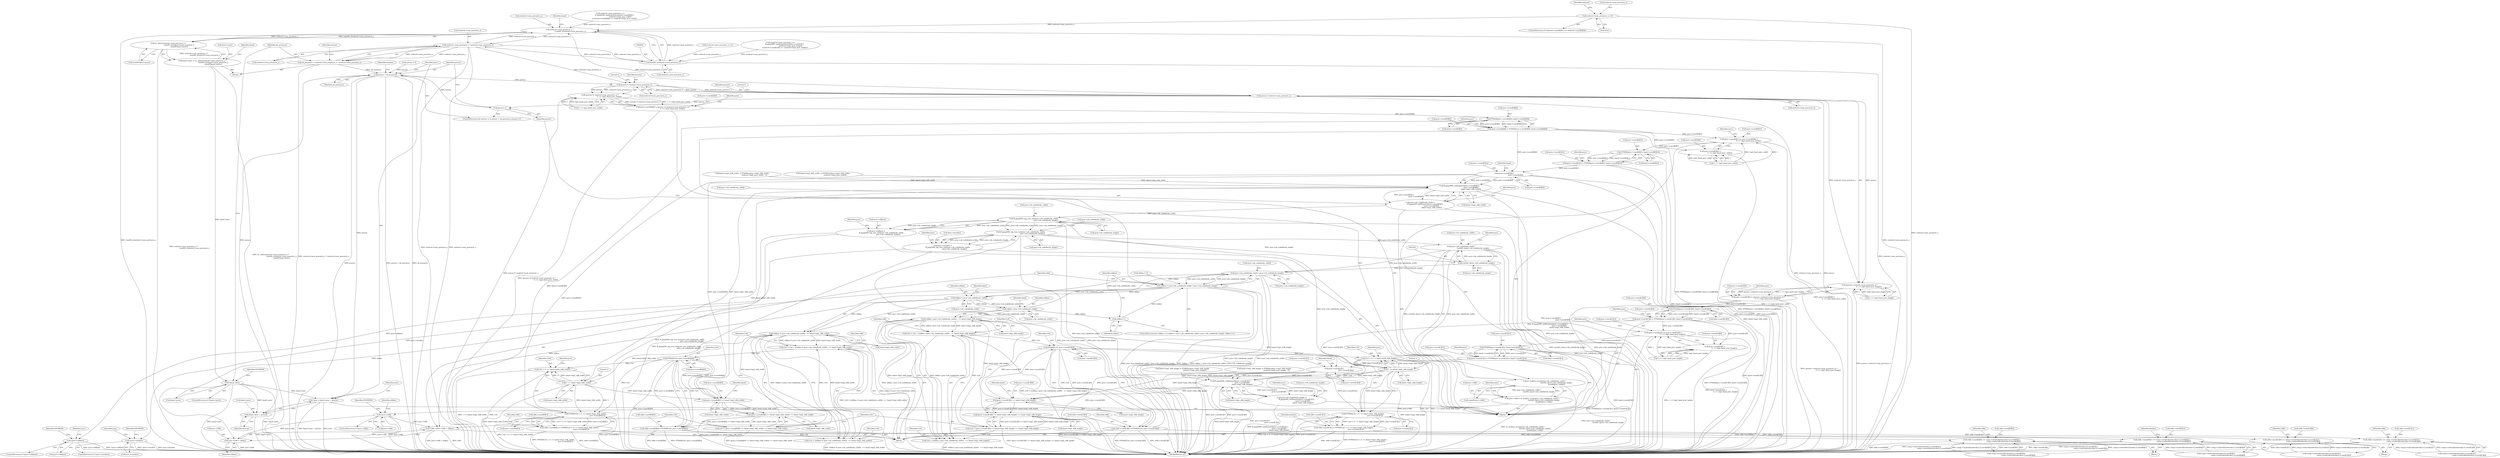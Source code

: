 digraph "0_FFmpeg_912ce9dd2080c5837285a471d750fa311e09b555_0@pointer" {
"1000415" [label="(Call,reslevel->num_precincts_x = 0)"];
"1000898" [label="(Call,reslevel->num_precincts_x *\n                                          (uint64_t)reslevel->num_precincts_y)"];
"1000897" [label="(Call,av_calloc(reslevel->num_precincts_x *\n                                          (uint64_t)reslevel->num_precincts_y,\n                                          sizeof(*band->prec)))"];
"1000893" [label="(Call,band->prec = av_calloc(reslevel->num_precincts_x *\n                                          (uint64_t)reslevel->num_precincts_y,\n                                          sizeof(*band->prec)))"];
"1000913" [label="(Call,!band->prec)"];
"1000940" [label="(Call,*prec = band->prec + precno)"];
"1000942" [label="(Call,band->prec + precno)"];
"1000922" [label="(Call,reslevel->num_precincts_x * reslevel->num_precincts_y)"];
"1000902" [label="(Call,(uint64_t)reslevel->num_precincts_y)"];
"1000920" [label="(Call,nb_precincts = reslevel->num_precincts_x * reslevel->num_precincts_y)"];
"1000933" [label="(Call,precno < nb_precincts)"];
"1000956" [label="(Call,precno % reslevel->num_precincts_x)"];
"1000955" [label="(Call,(precno % reslevel->num_precincts_x) *\n                                    (1 << log2_band_prec_width))"];
"1000947" [label="(Call,prec->coord[0][0] = (precno % reslevel->num_precincts_x) *\n                                    (1 << log2_band_prec_width))"];
"1000972" [label="(Call,FFMAX(prec->coord[0][0], band->coord[0][0]))"];
"1000964" [label="(Call,prec->coord[0][0] = FFMAX(prec->coord[0][0], band->coord[0][0]))"];
"1001027" [label="(Call,prec->coord[0][1] = prec->coord[0][0] +\n                                    (1 << log2_band_prec_width))"];
"1001054" [label="(Call,FFMIN(prec->coord[0][1], band->coord[0][1]))"];
"1001046" [label="(Call,prec->coord[0][1] = FFMIN(prec->coord[0][1], band->coord[0][1]))"];
"1001116" [label="(Call,prec->coord[0][1] -\n                                            prec->coord[0][0])"];
"1001115" [label="(Call,ff_jpeg2000_ceildivpow2(prec->coord[0][1] -\n                                            prec->coord[0][0],\n                                            band->log2_cblk_width))"];
"1001111" [label="(Call,prec->nb_codeblocks_width =\n                    ff_jpeg2000_ceildivpow2(prec->coord[0][1] -\n                                            prec->coord[0][0],\n                                            band->log2_cblk_width))"];
"1001161" [label="(Call,ff_jpeg2000_tag_tree_init(prec->nb_codeblocks_width,\n                                              prec->nb_codeblocks_height))"];
"1001157" [label="(Call,prec->cblkincl =\n                    ff_jpeg2000_tag_tree_init(prec->nb_codeblocks_width,\n                                              prec->nb_codeblocks_height))"];
"1001169" [label="(Call,!prec->cblkincl)"];
"1001180" [label="(Call,ff_jpeg2000_tag_tree_init(prec->nb_codeblocks_width,\n                                              prec->nb_codeblocks_height))"];
"1001176" [label="(Call,prec->zerobits =\n                    ff_jpeg2000_tag_tree_init(prec->nb_codeblocks_width,\n                                              prec->nb_codeblocks_height))"];
"1001188" [label="(Call,!prec->zerobits)"];
"1001200" [label="(Call,prec->nb_codeblocks_width *\n                                              (uint64_t)prec->nb_codeblocks_height)"];
"1001199" [label="(Call,av_mallocz_array(prec->nb_codeblocks_width *\n                                              (uint64_t)prec->nb_codeblocks_height,\n                                              sizeof(*prec->cblk)))"];
"1001195" [label="(Call,prec->cblk = av_mallocz_array(prec->nb_codeblocks_width *\n                                              (uint64_t)prec->nb_codeblocks_height,\n                                              sizeof(*prec->cblk)))"];
"1001215" [label="(Call,!prec->cblk)"];
"1001239" [label="(Call,*cblk = prec->cblk + cblkno)"];
"1001241" [label="(Call,prec->cblk + cblkno)"];
"1001228" [label="(Call,prec->nb_codeblocks_width * prec->nb_codeblocks_height)"];
"1001226" [label="(Call,cblkno < prec->nb_codeblocks_width * prec->nb_codeblocks_height)"];
"1001270" [label="(Call,cblkno % prec->nb_codeblocks_width)"];
"1001269" [label="(Call,(cblkno % prec->nb_codeblocks_width)  << band->log2_cblk_width)"];
"1001265" [label="(Call,Cx0 = Cx0 + ((cblkno % prec->nb_codeblocks_width)  << band->log2_cblk_width))"];
"1001286" [label="(Call,FFMAX(Cx0, prec->coord[0][0]))"];
"1001251" [label="(Call,prec->coord[0][0] >> band->log2_cblk_width)"];
"1001250" [label="(Call,(prec->coord[0][0] >> band->log2_cblk_width) << band->log2_cblk_width)"];
"1001248" [label="(Call,Cx0 = (prec->coord[0][0] >> band->log2_cblk_width) << band->log2_cblk_width)"];
"1001267" [label="(Call,Cx0 + ((cblkno % prec->nb_codeblocks_width)  << band->log2_cblk_width))"];
"1001278" [label="(Call,cblk->coord[0][0] = FFMAX(Cx0, prec->coord[0][0]))"];
"1001397" [label="(Call,cblk->coord[0][0] += comp->reslevel[reslevelno-1].coord[0][1] -\n                                             comp->reslevel[reslevelno-1].coord[0][0])"];
"1001350" [label="(Call,FFMIN(Cx0 + (1 << band->log2_cblk_width),\n                                              prec->coord[0][1]))"];
"1001342" [label="(Call,cblk->coord[0][1] = FFMIN(Cx0 + (1 << band->log2_cblk_width),\n                                              prec->coord[0][1]))"];
"1001432" [label="(Call,cblk->coord[0][1] += comp->reslevel[reslevelno-1].coord[0][1] -\n                                             comp->reslevel[reslevelno-1].coord[0][0])"];
"1001351" [label="(Call,Cx0 + (1 << band->log2_cblk_width))"];
"1001353" [label="(Call,1 << band->log2_cblk_width)"];
"1001317" [label="(Call,cblkno / prec->nb_codeblocks_width)"];
"1001235" [label="(Call,cblkno++)"];
"1001316" [label="(Call,(cblkno / prec->nb_codeblocks_width)   << band->log2_cblk_height)"];
"1001312" [label="(Call,Cy0 = Cy0 + ((cblkno / prec->nb_codeblocks_width)   << band->log2_cblk_height))"];
"1001333" [label="(Call,FFMAX(Cy0, prec->coord[1][0]))"];
"1001298" [label="(Call,prec->coord[1][0] >> band->log2_cblk_height)"];
"1001297" [label="(Call,(prec->coord[1][0] >> band->log2_cblk_height) << band->log2_cblk_height)"];
"1001295" [label="(Call,Cy0 = (prec->coord[1][0] >> band->log2_cblk_height) << band->log2_cblk_height)"];
"1001314" [label="(Call,Cy0 + ((cblkno / prec->nb_codeblocks_width)   << band->log2_cblk_height))"];
"1001325" [label="(Call,cblk->coord[1][0] = FFMAX(Cy0, prec->coord[1][0]))"];
"1001476" [label="(Call,cblk->coord[1][0] += comp->reslevel[reslevelno-1].coord[1][1] -\n                                             comp->reslevel[reslevelno-1].coord[1][0])"];
"1001373" [label="(Call,FFMIN(Cy0 + (1 << band->log2_cblk_height),\n                                              prec->coord[1][1]))"];
"1001365" [label="(Call,cblk->coord[1][1] = FFMIN(Cy0 + (1 << band->log2_cblk_height),\n                                              prec->coord[1][1]))"];
"1001511" [label="(Call,cblk->coord[1][1] += comp->reslevel[reslevelno-1].coord[1][1] -\n                                             comp->reslevel[reslevelno-1].coord[1][0])"];
"1001374" [label="(Call,Cy0 + (1 << band->log2_cblk_height))"];
"1001376" [label="(Call,1 << band->log2_cblk_height)"];
"1001138" [label="(Call,ff_jpeg2000_ceildivpow2(prec->coord[1][1] -\n                                            prec->coord[1][0],\n                                            band->log2_cblk_height))"];
"1001134" [label="(Call,prec->nb_codeblocks_height =\n                    ff_jpeg2000_ceildivpow2(prec->coord[1][1] -\n                                            prec->coord[1][0],\n                                            band->log2_cblk_height))"];
"1001204" [label="(Call,(uint64_t)prec->nb_codeblocks_height)"];
"1001035" [label="(Call,prec->coord[0][0] +\n                                    (1 << log2_band_prec_width))"];
"1000996" [label="(Call,precno / reslevel->num_precincts_x)"];
"1000936" [label="(Call,precno++)"];
"1000995" [label="(Call,(precno / reslevel->num_precincts_x) *\n                                    (1 << log2_band_prec_height))"];
"1000987" [label="(Call,prec->coord[1][0] = (precno / reslevel->num_precincts_x) *\n                                    (1 << log2_band_prec_height))"];
"1001012" [label="(Call,FFMAX(prec->coord[1][0], band->coord[1][0]))"];
"1001004" [label="(Call,prec->coord[1][0] = FFMAX(prec->coord[1][0], band->coord[1][0]))"];
"1001069" [label="(Call,prec->coord[1][1] = prec->coord[1][0] +\n                                    (1 << log2_band_prec_height))"];
"1001096" [label="(Call,FFMIN(prec->coord[1][1], band->coord[1][1]))"];
"1001088" [label="(Call,prec->coord[1][1] = FFMIN(prec->coord[1][1], band->coord[1][1]))"];
"1001139" [label="(Call,prec->coord[1][1] -\n                                            prec->coord[1][0])"];
"1001077" [label="(Call,prec->coord[1][0] +\n                                    (1 << log2_band_prec_height))"];
"1000923" [label="(Call,reslevel->num_precincts_x)"];
"1000904" [label="(Call,reslevel->num_precincts_y)"];
"1001259" [label="(Call,band->log2_cblk_width)"];
"1000913" [label="(Call,!band->prec)"];
"1001286" [label="(Call,FFMAX(Cx0, prec->coord[0][0]))"];
"1001272" [label="(Call,prec->nb_codeblocks_width)"];
"1001352" [label="(Identifier,Cx0)"];
"1001312" [label="(Call,Cy0 = Cy0 + ((cblkno / prec->nb_codeblocks_width)   << band->log2_cblk_height))"];
"1000941" [label="(Identifier,prec)"];
"1001212" [label="(Identifier,prec)"];
"1001378" [label="(Call,band->log2_cblk_height)"];
"1001232" [label="(Call,prec->nb_codeblocks_height)"];
"1000965" [label="(Call,prec->coord[0][0])"];
"1001197" [label="(Identifier,prec)"];
"1001201" [label="(Call,prec->nb_codeblocks_width)"];
"1000897" [label="(Call,av_calloc(reslevel->num_precincts_x *\n                                          (uint64_t)reslevel->num_precincts_y,\n                                          sizeof(*band->prec)))"];
"1001088" [label="(Call,prec->coord[1][1] = FFMIN(prec->coord[1][1], band->coord[1][1]))"];
"1001204" [label="(Call,(uint64_t)prec->nb_codeblocks_height)"];
"1001085" [label="(Call,1 << log2_band_prec_height)"];
"1001035" [label="(Call,prec->coord[0][0] +\n                                    (1 << log2_band_prec_width))"];
"1000943" [label="(Call,band->prec)"];
"1000987" [label="(Call,prec->coord[1][0] = (precno / reslevel->num_precincts_x) *\n                                    (1 << log2_band_prec_height))"];
"1000972" [label="(Call,FFMAX(prec->coord[0][0], band->coord[0][0]))"];
"1001178" [label="(Identifier,prec)"];
"1001226" [label="(Call,cblkno < prec->nb_codeblocks_width * prec->nb_codeblocks_height)"];
"1001287" [label="(Identifier,Cx0)"];
"1001335" [label="(Call,prec->coord[1][0])"];
"1001548" [label="(Identifier,cblk)"];
"1000453" [label="(Identifier,reslevel)"];
"1001241" [label="(Call,prec->cblk + cblkno)"];
"1001396" [label="(Block,)"];
"1001476" [label="(Call,cblk->coord[1][0] += comp->reslevel[reslevelno-1].coord[1][1] -\n                                             comp->reslevel[reslevelno-1].coord[1][0])"];
"1000934" [label="(Identifier,precno)"];
"1000814" [label="(Call,band->log2_cblk_height = FFMIN(codsty->log2_cblk_height,\n                                               reslevel->log2_prec_height - 1))"];
"1001248" [label="(Call,Cx0 = (prec->coord[0][0] >> band->log2_cblk_width) << band->log2_cblk_width)"];
"1001190" [label="(Identifier,prec)"];
"1001310" [label="(Identifier,band)"];
"1001271" [label="(Identifier,cblkno)"];
"1000907" [label="(Call,sizeof(*band->prec))"];
"1001223" [label="(Call,cblkno = 0)"];
"1001078" [label="(Call,prec->coord[1][0])"];
"1000898" [label="(Call,reslevel->num_precincts_x *\n                                          (uint64_t)reslevel->num_precincts_y)"];
"1001440" [label="(Call,comp->reslevel[reslevelno-1].coord[0][1] -\n                                             comp->reslevel[reslevelno-1].coord[0][0])"];
"1000931" [label="(Identifier,precno)"];
"1001484" [label="(Call,comp->reslevel[reslevelno-1].coord[1][1] -\n                                             comp->reslevel[reslevelno-1].coord[1][0])"];
"1001036" [label="(Call,prec->coord[0][0])"];
"1001187" [label="(ControlStructure,if (!prec->zerobits))"];
"1000936" [label="(Call,precno++)"];
"1000948" [label="(Call,prec->coord[0][0])"];
"1001117" [label="(Call,prec->coord[0][1])"];
"1000955" [label="(Call,(precno % reslevel->num_precincts_x) *\n                                    (1 << log2_band_prec_width))"];
"1001350" [label="(Call,FFMIN(Cx0 + (1 << band->log2_cblk_width),\n                                              prec->coord[0][1]))"];
"1001161" [label="(Call,ff_jpeg2000_tag_tree_init(prec->nb_codeblocks_width,\n                                              prec->nb_codeblocks_height))"];
"1001181" [label="(Call,prec->nb_codeblocks_width)"];
"1000893" [label="(Call,band->prec = av_calloc(reslevel->num_precincts_x *\n                                          (uint64_t)reslevel->num_precincts_y,\n                                          sizeof(*band->prec)))"];
"1001189" [label="(Call,prec->zerobits)"];
"1001433" [label="(Call,cblk->coord[0][1])"];
"1001097" [label="(Call,prec->coord[1][1])"];
"1001115" [label="(Call,ff_jpeg2000_ceildivpow2(prec->coord[0][1] -\n                                            prec->coord[0][0],\n                                            band->log2_cblk_width))"];
"1001012" [label="(Call,FFMAX(prec->coord[1][0], band->coord[1][0]))"];
"1001136" [label="(Identifier,prec)"];
"1001326" [label="(Call,cblk->coord[1][0])"];
"1000912" [label="(ControlStructure,if (!band->prec))"];
"1001376" [label="(Call,1 << band->log2_cblk_height)"];
"1001251" [label="(Call,prec->coord[0][0] >> band->log2_cblk_width)"];
"1001195" [label="(Call,prec->cblk = av_mallocz_array(prec->nb_codeblocks_width *\n                                              (uint64_t)prec->nb_codeblocks_height,\n                                              sizeof(*prec->cblk)))"];
"1000529" [label="(Identifier,bandno)"];
"1000957" [label="(Identifier,precno)"];
"1001288" [label="(Call,prec->coord[0][0])"];
"1001135" [label="(Call,prec->nb_codeblocks_height)"];
"1000902" [label="(Call,(uint64_t)reslevel->num_precincts_y)"];
"1001249" [label="(Identifier,Cx0)"];
"1001092" [label="(Identifier,prec)"];
"1000801" [label="(Call,band->log2_cblk_width  = FFMIN(codsty->log2_cblk_width,\n                                               reslevel->log2_prec_width - 1))"];
"1001299" [label="(Call,prec->coord[1][0])"];
"1001384" [label="(Identifier,prec)"];
"1001316" [label="(Call,(cblkno / prec->nb_codeblocks_width)   << band->log2_cblk_height)"];
"1001200" [label="(Call,prec->nb_codeblocks_width *\n                                              (uint64_t)prec->nb_codeblocks_height)"];
"1001369" [label="(Identifier,cblk)"];
"1001381" [label="(Call,prec->coord[1][1])"];
"1001276" [label="(Identifier,band)"];
"1001353" [label="(Call,1 << band->log2_cblk_width)"];
"1001391" [label="(Identifier,bandno)"];
"1001176" [label="(Call,prec->zerobits =\n                    ff_jpeg2000_tag_tree_init(prec->nb_codeblocks_width,\n                                              prec->nb_codeblocks_height))"];
"1001216" [label="(Call,prec->cblk)"];
"1000973" [label="(Call,prec->coord[0][0])"];
"1001004" [label="(Call,prec->coord[1][0] = FFMAX(prec->coord[1][0], band->coord[1][0]))"];
"1001162" [label="(Call,prec->nb_codeblocks_width)"];
"1001267" [label="(Call,Cx0 + ((cblkno % prec->nb_codeblocks_width)  << band->log2_cblk_width))"];
"1001215" [label="(Call,!prec->cblk)"];
"1001236" [label="(Identifier,cblkno)"];
"1001295" [label="(Call,Cy0 = (prec->coord[1][0] >> band->log2_cblk_height) << band->log2_cblk_height)"];
"1001306" [label="(Call,band->log2_cblk_height)"];
"1001027" [label="(Call,prec->coord[0][1] = prec->coord[0][0] +\n                                    (1 << log2_band_prec_width))"];
"1001055" [label="(Call,prec->coord[0][1])"];
"1001512" [label="(Call,cblk->coord[1][1])"];
"1001031" [label="(Identifier,prec)"];
"1000947" [label="(Call,prec->coord[0][0] = (precno % reslevel->num_precincts_x) *\n                                    (1 << log2_band_prec_width))"];
"1001275" [label="(Call,band->log2_cblk_width)"];
"1001269" [label="(Call,(cblkno % prec->nb_codeblocks_width)  << band->log2_cblk_width)"];
"1001432" [label="(Call,cblk->coord[0][1] += comp->reslevel[reslevelno-1].coord[0][1] -\n                                             comp->reslevel[reslevelno-1].coord[0][0])"];
"1001265" [label="(Call,Cx0 = Cx0 + ((cblkno % prec->nb_codeblocks_width)  << band->log2_cblk_width))"];
"1001573" [label="(MethodReturn,int)"];
"1000961" [label="(Call,1 << log2_band_prec_width)"];
"1001131" [label="(Call,band->log2_cblk_width)"];
"1001008" [label="(Identifier,prec)"];
"1001116" [label="(Call,prec->coord[0][1] -\n                                            prec->coord[0][0])"];
"1000995" [label="(Call,(precno / reslevel->num_precincts_x) *\n                                    (1 << log2_band_prec_height))"];
"1001221" [label="(Identifier,ENOMEM)"];
"1001050" [label="(Identifier,prec)"];
"1001296" [label="(Identifier,Cy0)"];
"1001171" [label="(Identifier,prec)"];
"1000416" [label="(Call,reslevel->num_precincts_x)"];
"1001317" [label="(Call,cblkno / prec->nb_codeblocks_width)"];
"1001199" [label="(Call,av_mallocz_array(prec->nb_codeblocks_width *\n                                              (uint64_t)prec->nb_codeblocks_height,\n                                              sizeof(*prec->cblk)))"];
"1001333" [label="(Call,FFMAX(Cy0, prec->coord[1][0]))"];
"1000942" [label="(Call,band->prec + precno)"];
"1000991" [label="(Identifier,prec)"];
"1001165" [label="(Call,prec->nb_codeblocks_height)"];
"1001175" [label="(Identifier,ENOMEM)"];
"1001405" [label="(Call,comp->reslevel[reslevelno-1].coord[0][1] -\n                                             comp->reslevel[reslevelno-1].coord[0][0])"];
"1000894" [label="(Call,band->prec)"];
"1001329" [label="(Identifier,cblk)"];
"1001229" [label="(Call,prec->nb_codeblocks_width)"];
"1000899" [label="(Call,reslevel->num_precincts_x)"];
"1001358" [label="(Call,prec->coord[0][1])"];
"1001323" [label="(Identifier,band)"];
"1001314" [label="(Call,Cy0 + ((cblkno / prec->nb_codeblocks_width)   << band->log2_cblk_height))"];
"1000464" [label="(Call,reslevel->num_precincts_y = 0)"];
"1001366" [label="(Call,cblk->coord[1][1])"];
"1001157" [label="(Call,prec->cblkincl =\n                    ff_jpeg2000_tag_tree_init(prec->nb_codeblocks_width,\n                                              prec->nb_codeblocks_height))"];
"1001214" [label="(ControlStructure,if (!prec->cblk))"];
"1001240" [label="(Identifier,cblk)"];
"1001252" [label="(Call,prec->coord[0][0])"];
"1001318" [label="(Identifier,cblkno)"];
"1000962" [label="(Literal,1)"];
"1001224" [label="(Identifier,cblkno)"];
"1001168" [label="(ControlStructure,if (!prec->cblkincl))"];
"1001196" [label="(Call,prec->cblk)"];
"1001139" [label="(Call,prec->coord[1][1] -\n                                            prec->coord[1][0])"];
"1000946" [label="(Identifier,precno)"];
"1000968" [label="(Identifier,prec)"];
"1001515" [label="(Identifier,cblk)"];
"1001343" [label="(Call,cblk->coord[0][1])"];
"1001111" [label="(Call,prec->nb_codeblocks_width =\n                    ff_jpeg2000_ceildivpow2(prec->coord[0][1] -\n                                            prec->coord[0][0],\n                                            band->log2_cblk_width))"];
"1001242" [label="(Call,prec->cblk)"];
"1000419" [label="(Literal,0)"];
"1001184" [label="(Call,prec->nb_codeblocks_height)"];
"1000935" [label="(Identifier,nb_precincts)"];
"1000988" [label="(Call,prec->coord[1][0])"];
"1000951" [label="(Identifier,prec)"];
"1000938" [label="(Block,)"];
"1001170" [label="(Call,prec->cblkincl)"];
"1001398" [label="(Call,cblk->coord[0][0])"];
"1001194" [label="(Identifier,ENOMEM)"];
"1001245" [label="(Identifier,cblkno)"];
"1001278" [label="(Call,cblk->coord[0][0] = FFMAX(Cx0, prec->coord[0][0]))"];
"1000964" [label="(Call,prec->coord[0][0] = FFMAX(prec->coord[0][0], band->coord[0][0]))"];
"1001268" [label="(Identifier,Cx0)"];
"1001282" [label="(Identifier,cblk)"];
"1001113" [label="(Identifier,prec)"];
"1001158" [label="(Call,prec->cblkincl)"];
"1000930" [label="(Call,precno = 0)"];
"1001020" [label="(Call,band->coord[1][0])"];
"1001096" [label="(Call,FFMIN(prec->coord[1][1], band->coord[1][1]))"];
"1001334" [label="(Identifier,Cy0)"];
"1000470" [label="(Call,reslevel->num_precincts_y =\n                ff_jpeg2000_ceildivpow2(reslevel->coord[1][1],\n                                         reslevel->log2_prec_height) -\n                 (reslevel->coord[1][0] >> reslevel->log2_prec_height))"];
"1001180" [label="(Call,ff_jpeg2000_tag_tree_init(prec->nb_codeblocks_width,\n                                              prec->nb_codeblocks_height))"];
"1000937" [label="(Identifier,precno)"];
"1000956" [label="(Call,precno % reslevel->num_precincts_x)"];
"1001222" [label="(ControlStructure,for (cblkno = 0; cblkno < prec->nb_codeblocks_width * prec->nb_codeblocks_height; cblkno++))"];
"1001397" [label="(Call,cblk->coord[0][0] += comp->reslevel[reslevelno-1].coord[0][1] -\n                                             comp->reslevel[reslevelno-1].coord[0][0])"];
"1001279" [label="(Call,cblk->coord[0][0])"];
"1000929" [label="(ControlStructure,for (precno = 0; precno < nb_precincts; precno++))"];
"1001001" [label="(Call,1 << log2_band_prec_height)"];
"1001355" [label="(Call,band->log2_cblk_width)"];
"1001154" [label="(Call,band->log2_cblk_height)"];
"1001235" [label="(Call,cblkno++)"];
"1001188" [label="(Call,!prec->zerobits)"];
"1000733" [label="(Call,band->log2_cblk_height = FFMIN(codsty->log2_cblk_height,\n                                               reslevel->log2_prec_height))"];
"1001365" [label="(Call,cblk->coord[1][1] = FFMIN(Cy0 + (1 << band->log2_cblk_height),\n                                              prec->coord[1][1]))"];
"1001046" [label="(Call,prec->coord[0][1] = FFMIN(prec->coord[0][1], band->coord[0][1]))"];
"1001047" [label="(Call,prec->coord[0][1])"];
"1001134" [label="(Call,prec->nb_codeblocks_height =\n                    ff_jpeg2000_ceildivpow2(prec->coord[1][1] -\n                                            prec->coord[1][0],\n                                            band->log2_cblk_height))"];
"1001155" [label="(Identifier,band)"];
"1000914" [label="(Call,band->prec)"];
"1001089" [label="(Call,prec->coord[1][1])"];
"1001325" [label="(Call,cblk->coord[1][0] = FFMAX(Cy0, prec->coord[1][0]))"];
"1001313" [label="(Identifier,Cy0)"];
"1001297" [label="(Call,(prec->coord[1][0] >> band->log2_cblk_height) << band->log2_cblk_height)"];
"1001228" [label="(Call,prec->nb_codeblocks_width * prec->nb_codeblocks_height)"];
"1001351" [label="(Call,Cx0 + (1 << band->log2_cblk_width))"];
"1001043" [label="(Call,1 << log2_band_prec_width)"];
"1001377" [label="(Literal,1)"];
"1001354" [label="(Literal,1)"];
"1001319" [label="(Call,prec->nb_codeblocks_width)"];
"1001227" [label="(Identifier,cblkno)"];
"1001140" [label="(Call,prec->coord[1][1])"];
"1001375" [label="(Identifier,Cy0)"];
"1001073" [label="(Identifier,prec)"];
"1000926" [label="(Call,reslevel->num_precincts_y)"];
"1001511" [label="(Call,cblk->coord[1][1] += comp->reslevel[reslevelno-1].coord[1][1] -\n                                             comp->reslevel[reslevelno-1].coord[1][0])"];
"1000933" [label="(Call,precno < nb_precincts)"];
"1001217" [label="(Identifier,prec)"];
"1001112" [label="(Call,prec->nb_codeblocks_width)"];
"1001013" [label="(Call,prec->coord[1][0])"];
"1001138" [label="(Call,ff_jpeg2000_ceildivpow2(prec->coord[1][1] -\n                                            prec->coord[1][0],\n                                            band->log2_cblk_height))"];
"1001270" [label="(Call,cblkno % prec->nb_codeblocks_width)"];
"1001262" [label="(Call,band->log2_cblk_width)"];
"1000915" [label="(Identifier,band)"];
"1001169" [label="(Call,!prec->cblkincl)"];
"1001346" [label="(Identifier,cblk)"];
"1001477" [label="(Call,cblk->coord[1][0])"];
"1001206" [label="(Call,prec->nb_codeblocks_height)"];
"1001028" [label="(Call,prec->coord[0][1])"];
"1001237" [label="(Block,)"];
"1000532" [label="(Block,)"];
"1001132" [label="(Identifier,band)"];
"1000919" [label="(Identifier,ENOMEM)"];
"1001322" [label="(Call,band->log2_cblk_height)"];
"1000921" [label="(Identifier,nb_precincts)"];
"1000910" [label="(Identifier,band)"];
"1001361" [label="(Identifier,prec)"];
"1001077" [label="(Call,prec->coord[1][0] +\n                                    (1 << log2_band_prec_height))"];
"1001159" [label="(Identifier,prec)"];
"1001005" [label="(Call,prec->coord[1][0])"];
"1000940" [label="(Call,*prec = band->prec + precno)"];
"1001239" [label="(Call,*cblk = prec->cblk + cblkno)"];
"1000980" [label="(Call,band->coord[0][0])"];
"1000399" [label="(ControlStructure,if (reslevel->coord[0][1] == reslevel->coord[0][0]))"];
"1000998" [label="(Call,reslevel->num_precincts_x)"];
"1001104" [label="(Call,band->coord[1][1])"];
"1000996" [label="(Call,precno / reslevel->num_precincts_x)"];
"1001470" [label="(Identifier,bandno)"];
"1000722" [label="(Call,band->log2_cblk_width  = FFMIN(codsty->log2_cblk_width,\n                                               reslevel->log2_prec_width))"];
"1001342" [label="(Call,cblk->coord[0][1] = FFMIN(Cx0 + (1 << band->log2_cblk_width),\n                                              prec->coord[0][1]))"];
"1000922" [label="(Call,reslevel->num_precincts_x * reslevel->num_precincts_y)"];
"1000920" [label="(Call,nb_precincts = reslevel->num_precincts_x * reslevel->num_precincts_y)"];
"1000415" [label="(Call,reslevel->num_precincts_x = 0)"];
"1001054" [label="(Call,FFMIN(prec->coord[0][1], band->coord[0][1]))"];
"1000421" [label="(Call,reslevel->num_precincts_x =\n                ff_jpeg2000_ceildivpow2(reslevel->coord[0][1],\n                                        reslevel->log2_prec_width) -\n                (reslevel->coord[0][0] >> reslevel->log2_prec_width))"];
"1001062" [label="(Call,band->coord[0][1])"];
"1001209" [label="(Call,sizeof(*prec->cblk))"];
"1001298" [label="(Call,prec->coord[1][0] >> band->log2_cblk_height)"];
"1001373" [label="(Call,FFMIN(Cy0 + (1 << band->log2_cblk_height),\n                                              prec->coord[1][1]))"];
"1001315" [label="(Identifier,Cy0)"];
"1001374" [label="(Call,Cy0 + (1 << band->log2_cblk_height))"];
"1000997" [label="(Identifier,precno)"];
"1001263" [label="(Identifier,band)"];
"1001002" [label="(Literal,1)"];
"1001069" [label="(Call,prec->coord[1][1] = prec->coord[1][0] +\n                                    (1 << log2_band_prec_height))"];
"1001147" [label="(Call,prec->coord[1][0])"];
"1000958" [label="(Call,reslevel->num_precincts_x)"];
"1001124" [label="(Call,prec->coord[0][0])"];
"1001266" [label="(Identifier,Cx0)"];
"1001309" [label="(Call,band->log2_cblk_height)"];
"1001436" [label="(Identifier,cblk)"];
"1001177" [label="(Call,prec->zerobits)"];
"1001475" [label="(Block,)"];
"1001519" [label="(Call,comp->reslevel[reslevelno-1].coord[1][1] -\n                                             comp->reslevel[reslevelno-1].coord[1][0])"];
"1001070" [label="(Call,prec->coord[1][1])"];
"1001250" [label="(Call,(prec->coord[0][0] >> band->log2_cblk_width) << band->log2_cblk_width)"];
"1000415" -> "1000399"  [label="AST: "];
"1000415" -> "1000419"  [label="CFG: "];
"1000416" -> "1000415"  [label="AST: "];
"1000419" -> "1000415"  [label="AST: "];
"1000453" -> "1000415"  [label="CFG: "];
"1000415" -> "1001573"  [label="DDG: reslevel->num_precincts_x"];
"1000415" -> "1000898"  [label="DDG: reslevel->num_precincts_x"];
"1000898" -> "1000897"  [label="AST: "];
"1000898" -> "1000902"  [label="CFG: "];
"1000899" -> "1000898"  [label="AST: "];
"1000902" -> "1000898"  [label="AST: "];
"1000910" -> "1000898"  [label="CFG: "];
"1000898" -> "1001573"  [label="DDG: reslevel->num_precincts_x"];
"1000898" -> "1001573"  [label="DDG: (uint64_t)reslevel->num_precincts_y"];
"1000898" -> "1000897"  [label="DDG: reslevel->num_precincts_x"];
"1000898" -> "1000897"  [label="DDG: (uint64_t)reslevel->num_precincts_y"];
"1000996" -> "1000898"  [label="DDG: reslevel->num_precincts_x"];
"1000421" -> "1000898"  [label="DDG: reslevel->num_precincts_x"];
"1000922" -> "1000898"  [label="DDG: reslevel->num_precincts_x"];
"1000902" -> "1000898"  [label="DDG: reslevel->num_precincts_y"];
"1000898" -> "1000922"  [label="DDG: reslevel->num_precincts_x"];
"1000897" -> "1000893"  [label="AST: "];
"1000897" -> "1000907"  [label="CFG: "];
"1000907" -> "1000897"  [label="AST: "];
"1000893" -> "1000897"  [label="CFG: "];
"1000897" -> "1001573"  [label="DDG: reslevel->num_precincts_x *\n                                          (uint64_t)reslevel->num_precincts_y"];
"1000897" -> "1000893"  [label="DDG: reslevel->num_precincts_x *\n                                          (uint64_t)reslevel->num_precincts_y"];
"1000893" -> "1000532"  [label="AST: "];
"1000894" -> "1000893"  [label="AST: "];
"1000915" -> "1000893"  [label="CFG: "];
"1000893" -> "1001573"  [label="DDG: av_calloc(reslevel->num_precincts_x *\n                                          (uint64_t)reslevel->num_precincts_y,\n                                          sizeof(*band->prec))"];
"1000893" -> "1000913"  [label="DDG: band->prec"];
"1000913" -> "1000912"  [label="AST: "];
"1000913" -> "1000914"  [label="CFG: "];
"1000914" -> "1000913"  [label="AST: "];
"1000919" -> "1000913"  [label="CFG: "];
"1000921" -> "1000913"  [label="CFG: "];
"1000913" -> "1001573"  [label="DDG: band->prec"];
"1000913" -> "1001573"  [label="DDG: !band->prec"];
"1000913" -> "1000940"  [label="DDG: band->prec"];
"1000913" -> "1000942"  [label="DDG: band->prec"];
"1000940" -> "1000938"  [label="AST: "];
"1000940" -> "1000942"  [label="CFG: "];
"1000941" -> "1000940"  [label="AST: "];
"1000942" -> "1000940"  [label="AST: "];
"1000951" -> "1000940"  [label="CFG: "];
"1000940" -> "1001573"  [label="DDG: band->prec + precno"];
"1000940" -> "1001573"  [label="DDG: prec"];
"1000933" -> "1000940"  [label="DDG: precno"];
"1000942" -> "1000946"  [label="CFG: "];
"1000943" -> "1000942"  [label="AST: "];
"1000946" -> "1000942"  [label="AST: "];
"1000942" -> "1001573"  [label="DDG: band->prec"];
"1000933" -> "1000942"  [label="DDG: precno"];
"1000922" -> "1000920"  [label="AST: "];
"1000922" -> "1000926"  [label="CFG: "];
"1000923" -> "1000922"  [label="AST: "];
"1000926" -> "1000922"  [label="AST: "];
"1000920" -> "1000922"  [label="CFG: "];
"1000922" -> "1001573"  [label="DDG: reslevel->num_precincts_y"];
"1000922" -> "1001573"  [label="DDG: reslevel->num_precincts_x"];
"1000922" -> "1000902"  [label="DDG: reslevel->num_precincts_y"];
"1000922" -> "1000920"  [label="DDG: reslevel->num_precincts_x"];
"1000922" -> "1000920"  [label="DDG: reslevel->num_precincts_y"];
"1000902" -> "1000922"  [label="DDG: reslevel->num_precincts_y"];
"1000922" -> "1000956"  [label="DDG: reslevel->num_precincts_x"];
"1000902" -> "1000904"  [label="CFG: "];
"1000903" -> "1000902"  [label="AST: "];
"1000904" -> "1000902"  [label="AST: "];
"1000902" -> "1001573"  [label="DDG: reslevel->num_precincts_y"];
"1000464" -> "1000902"  [label="DDG: reslevel->num_precincts_y"];
"1000470" -> "1000902"  [label="DDG: reslevel->num_precincts_y"];
"1000920" -> "1000532"  [label="AST: "];
"1000921" -> "1000920"  [label="AST: "];
"1000931" -> "1000920"  [label="CFG: "];
"1000920" -> "1001573"  [label="DDG: reslevel->num_precincts_x * reslevel->num_precincts_y"];
"1000920" -> "1000933"  [label="DDG: nb_precincts"];
"1000933" -> "1000929"  [label="AST: "];
"1000933" -> "1000935"  [label="CFG: "];
"1000934" -> "1000933"  [label="AST: "];
"1000935" -> "1000933"  [label="AST: "];
"1000941" -> "1000933"  [label="CFG: "];
"1000529" -> "1000933"  [label="CFG: "];
"1000933" -> "1001573"  [label="DDG: nb_precincts"];
"1000933" -> "1001573"  [label="DDG: precno"];
"1000933" -> "1001573"  [label="DDG: precno < nb_precincts"];
"1000936" -> "1000933"  [label="DDG: precno"];
"1000930" -> "1000933"  [label="DDG: precno"];
"1000933" -> "1000956"  [label="DDG: precno"];
"1000956" -> "1000955"  [label="AST: "];
"1000956" -> "1000958"  [label="CFG: "];
"1000957" -> "1000956"  [label="AST: "];
"1000958" -> "1000956"  [label="AST: "];
"1000962" -> "1000956"  [label="CFG: "];
"1000956" -> "1000955"  [label="DDG: precno"];
"1000956" -> "1000955"  [label="DDG: reslevel->num_precincts_x"];
"1000996" -> "1000956"  [label="DDG: reslevel->num_precincts_x"];
"1000956" -> "1000996"  [label="DDG: precno"];
"1000956" -> "1000996"  [label="DDG: reslevel->num_precincts_x"];
"1000955" -> "1000947"  [label="AST: "];
"1000955" -> "1000961"  [label="CFG: "];
"1000961" -> "1000955"  [label="AST: "];
"1000947" -> "1000955"  [label="CFG: "];
"1000955" -> "1001573"  [label="DDG: precno % reslevel->num_precincts_x"];
"1000955" -> "1000947"  [label="DDG: precno % reslevel->num_precincts_x"];
"1000955" -> "1000947"  [label="DDG: 1 << log2_band_prec_width"];
"1000961" -> "1000955"  [label="DDG: 1"];
"1000961" -> "1000955"  [label="DDG: log2_band_prec_width"];
"1000947" -> "1000938"  [label="AST: "];
"1000948" -> "1000947"  [label="AST: "];
"1000968" -> "1000947"  [label="CFG: "];
"1000947" -> "1001573"  [label="DDG: (precno % reslevel->num_precincts_x) *\n                                    (1 << log2_band_prec_width)"];
"1000947" -> "1000972"  [label="DDG: prec->coord[0][0]"];
"1000972" -> "1000964"  [label="AST: "];
"1000972" -> "1000980"  [label="CFG: "];
"1000973" -> "1000972"  [label="AST: "];
"1000980" -> "1000972"  [label="AST: "];
"1000964" -> "1000972"  [label="CFG: "];
"1000972" -> "1001573"  [label="DDG: band->coord[0][0]"];
"1000972" -> "1000964"  [label="DDG: prec->coord[0][0]"];
"1000972" -> "1000964"  [label="DDG: band->coord[0][0]"];
"1000964" -> "1000938"  [label="AST: "];
"1000965" -> "1000964"  [label="AST: "];
"1000991" -> "1000964"  [label="CFG: "];
"1000964" -> "1001573"  [label="DDG: FFMAX(prec->coord[0][0], band->coord[0][0])"];
"1000964" -> "1001027"  [label="DDG: prec->coord[0][0]"];
"1000964" -> "1001035"  [label="DDG: prec->coord[0][0]"];
"1000964" -> "1001116"  [label="DDG: prec->coord[0][0]"];
"1001027" -> "1000938"  [label="AST: "];
"1001027" -> "1001035"  [label="CFG: "];
"1001028" -> "1001027"  [label="AST: "];
"1001035" -> "1001027"  [label="AST: "];
"1001050" -> "1001027"  [label="CFG: "];
"1001027" -> "1001573"  [label="DDG: prec->coord[0][0] +\n                                    (1 << log2_band_prec_width)"];
"1001043" -> "1001027"  [label="DDG: 1"];
"1001043" -> "1001027"  [label="DDG: log2_band_prec_width"];
"1001027" -> "1001054"  [label="DDG: prec->coord[0][1]"];
"1001054" -> "1001046"  [label="AST: "];
"1001054" -> "1001062"  [label="CFG: "];
"1001055" -> "1001054"  [label="AST: "];
"1001062" -> "1001054"  [label="AST: "];
"1001046" -> "1001054"  [label="CFG: "];
"1001054" -> "1001573"  [label="DDG: band->coord[0][1]"];
"1001054" -> "1001046"  [label="DDG: prec->coord[0][1]"];
"1001054" -> "1001046"  [label="DDG: band->coord[0][1]"];
"1001046" -> "1000938"  [label="AST: "];
"1001047" -> "1001046"  [label="AST: "];
"1001073" -> "1001046"  [label="CFG: "];
"1001046" -> "1001573"  [label="DDG: FFMIN(prec->coord[0][1], band->coord[0][1])"];
"1001046" -> "1001116"  [label="DDG: prec->coord[0][1]"];
"1001116" -> "1001115"  [label="AST: "];
"1001116" -> "1001124"  [label="CFG: "];
"1001117" -> "1001116"  [label="AST: "];
"1001124" -> "1001116"  [label="AST: "];
"1001132" -> "1001116"  [label="CFG: "];
"1001116" -> "1001573"  [label="DDG: prec->coord[0][0]"];
"1001116" -> "1001573"  [label="DDG: prec->coord[0][1]"];
"1001116" -> "1001115"  [label="DDG: prec->coord[0][1]"];
"1001116" -> "1001115"  [label="DDG: prec->coord[0][0]"];
"1001116" -> "1001251"  [label="DDG: prec->coord[0][0]"];
"1001116" -> "1001350"  [label="DDG: prec->coord[0][1]"];
"1001115" -> "1001111"  [label="AST: "];
"1001115" -> "1001131"  [label="CFG: "];
"1001131" -> "1001115"  [label="AST: "];
"1001111" -> "1001115"  [label="CFG: "];
"1001115" -> "1001573"  [label="DDG: prec->coord[0][1] -\n                                            prec->coord[0][0]"];
"1001115" -> "1001573"  [label="DDG: band->log2_cblk_width"];
"1001115" -> "1001111"  [label="DDG: prec->coord[0][1] -\n                                            prec->coord[0][0]"];
"1001115" -> "1001111"  [label="DDG: band->log2_cblk_width"];
"1001353" -> "1001115"  [label="DDG: band->log2_cblk_width"];
"1000801" -> "1001115"  [label="DDG: band->log2_cblk_width"];
"1000722" -> "1001115"  [label="DDG: band->log2_cblk_width"];
"1001115" -> "1001251"  [label="DDG: band->log2_cblk_width"];
"1001111" -> "1000938"  [label="AST: "];
"1001112" -> "1001111"  [label="AST: "];
"1001136" -> "1001111"  [label="CFG: "];
"1001111" -> "1001573"  [label="DDG: ff_jpeg2000_ceildivpow2(prec->coord[0][1] -\n                                            prec->coord[0][0],\n                                            band->log2_cblk_width)"];
"1001111" -> "1001161"  [label="DDG: prec->nb_codeblocks_width"];
"1001161" -> "1001157"  [label="AST: "];
"1001161" -> "1001165"  [label="CFG: "];
"1001162" -> "1001161"  [label="AST: "];
"1001165" -> "1001161"  [label="AST: "];
"1001157" -> "1001161"  [label="CFG: "];
"1001161" -> "1001573"  [label="DDG: prec->nb_codeblocks_height"];
"1001161" -> "1001573"  [label="DDG: prec->nb_codeblocks_width"];
"1001161" -> "1001157"  [label="DDG: prec->nb_codeblocks_width"];
"1001161" -> "1001157"  [label="DDG: prec->nb_codeblocks_height"];
"1001134" -> "1001161"  [label="DDG: prec->nb_codeblocks_height"];
"1001161" -> "1001180"  [label="DDG: prec->nb_codeblocks_width"];
"1001161" -> "1001180"  [label="DDG: prec->nb_codeblocks_height"];
"1001157" -> "1000938"  [label="AST: "];
"1001158" -> "1001157"  [label="AST: "];
"1001171" -> "1001157"  [label="CFG: "];
"1001157" -> "1001573"  [label="DDG: ff_jpeg2000_tag_tree_init(prec->nb_codeblocks_width,\n                                              prec->nb_codeblocks_height)"];
"1001157" -> "1001169"  [label="DDG: prec->cblkincl"];
"1001169" -> "1001168"  [label="AST: "];
"1001169" -> "1001170"  [label="CFG: "];
"1001170" -> "1001169"  [label="AST: "];
"1001175" -> "1001169"  [label="CFG: "];
"1001178" -> "1001169"  [label="CFG: "];
"1001169" -> "1001573"  [label="DDG: prec->cblkincl"];
"1001169" -> "1001573"  [label="DDG: !prec->cblkincl"];
"1001180" -> "1001176"  [label="AST: "];
"1001180" -> "1001184"  [label="CFG: "];
"1001181" -> "1001180"  [label="AST: "];
"1001184" -> "1001180"  [label="AST: "];
"1001176" -> "1001180"  [label="CFG: "];
"1001180" -> "1001573"  [label="DDG: prec->nb_codeblocks_width"];
"1001180" -> "1001573"  [label="DDG: prec->nb_codeblocks_height"];
"1001180" -> "1001176"  [label="DDG: prec->nb_codeblocks_width"];
"1001180" -> "1001176"  [label="DDG: prec->nb_codeblocks_height"];
"1001180" -> "1001200"  [label="DDG: prec->nb_codeblocks_width"];
"1001180" -> "1001204"  [label="DDG: prec->nb_codeblocks_height"];
"1001176" -> "1000938"  [label="AST: "];
"1001177" -> "1001176"  [label="AST: "];
"1001190" -> "1001176"  [label="CFG: "];
"1001176" -> "1001573"  [label="DDG: ff_jpeg2000_tag_tree_init(prec->nb_codeblocks_width,\n                                              prec->nb_codeblocks_height)"];
"1001176" -> "1001188"  [label="DDG: prec->zerobits"];
"1001188" -> "1001187"  [label="AST: "];
"1001188" -> "1001189"  [label="CFG: "];
"1001189" -> "1001188"  [label="AST: "];
"1001194" -> "1001188"  [label="CFG: "];
"1001197" -> "1001188"  [label="CFG: "];
"1001188" -> "1001573"  [label="DDG: !prec->zerobits"];
"1001188" -> "1001573"  [label="DDG: prec->zerobits"];
"1001200" -> "1001199"  [label="AST: "];
"1001200" -> "1001204"  [label="CFG: "];
"1001201" -> "1001200"  [label="AST: "];
"1001204" -> "1001200"  [label="AST: "];
"1001212" -> "1001200"  [label="CFG: "];
"1001200" -> "1001573"  [label="DDG: (uint64_t)prec->nb_codeblocks_height"];
"1001200" -> "1001573"  [label="DDG: prec->nb_codeblocks_width"];
"1001200" -> "1001199"  [label="DDG: prec->nb_codeblocks_width"];
"1001200" -> "1001199"  [label="DDG: (uint64_t)prec->nb_codeblocks_height"];
"1001204" -> "1001200"  [label="DDG: prec->nb_codeblocks_height"];
"1001200" -> "1001228"  [label="DDG: prec->nb_codeblocks_width"];
"1001199" -> "1001195"  [label="AST: "];
"1001199" -> "1001209"  [label="CFG: "];
"1001209" -> "1001199"  [label="AST: "];
"1001195" -> "1001199"  [label="CFG: "];
"1001199" -> "1001573"  [label="DDG: prec->nb_codeblocks_width *\n                                              (uint64_t)prec->nb_codeblocks_height"];
"1001199" -> "1001195"  [label="DDG: prec->nb_codeblocks_width *\n                                              (uint64_t)prec->nb_codeblocks_height"];
"1001195" -> "1000938"  [label="AST: "];
"1001196" -> "1001195"  [label="AST: "];
"1001217" -> "1001195"  [label="CFG: "];
"1001195" -> "1001573"  [label="DDG: av_mallocz_array(prec->nb_codeblocks_width *\n                                              (uint64_t)prec->nb_codeblocks_height,\n                                              sizeof(*prec->cblk))"];
"1001195" -> "1001215"  [label="DDG: prec->cblk"];
"1001215" -> "1001214"  [label="AST: "];
"1001215" -> "1001216"  [label="CFG: "];
"1001216" -> "1001215"  [label="AST: "];
"1001221" -> "1001215"  [label="CFG: "];
"1001224" -> "1001215"  [label="CFG: "];
"1001215" -> "1001573"  [label="DDG: !prec->cblk"];
"1001215" -> "1001573"  [label="DDG: prec->cblk"];
"1001215" -> "1001239"  [label="DDG: prec->cblk"];
"1001215" -> "1001241"  [label="DDG: prec->cblk"];
"1001239" -> "1001237"  [label="AST: "];
"1001239" -> "1001241"  [label="CFG: "];
"1001240" -> "1001239"  [label="AST: "];
"1001241" -> "1001239"  [label="AST: "];
"1001249" -> "1001239"  [label="CFG: "];
"1001239" -> "1001573"  [label="DDG: prec->cblk + cblkno"];
"1001239" -> "1001573"  [label="DDG: cblk"];
"1001226" -> "1001239"  [label="DDG: cblkno"];
"1001241" -> "1001245"  [label="CFG: "];
"1001242" -> "1001241"  [label="AST: "];
"1001245" -> "1001241"  [label="AST: "];
"1001241" -> "1001573"  [label="DDG: prec->cblk"];
"1001226" -> "1001241"  [label="DDG: cblkno"];
"1001228" -> "1001226"  [label="AST: "];
"1001228" -> "1001232"  [label="CFG: "];
"1001229" -> "1001228"  [label="AST: "];
"1001232" -> "1001228"  [label="AST: "];
"1001226" -> "1001228"  [label="CFG: "];
"1001228" -> "1001573"  [label="DDG: prec->nb_codeblocks_height"];
"1001228" -> "1001573"  [label="DDG: prec->nb_codeblocks_width"];
"1001228" -> "1001226"  [label="DDG: prec->nb_codeblocks_width"];
"1001228" -> "1001226"  [label="DDG: prec->nb_codeblocks_height"];
"1001317" -> "1001228"  [label="DDG: prec->nb_codeblocks_width"];
"1001204" -> "1001228"  [label="DDG: prec->nb_codeblocks_height"];
"1001228" -> "1001270"  [label="DDG: prec->nb_codeblocks_width"];
"1001226" -> "1001222"  [label="AST: "];
"1001227" -> "1001226"  [label="AST: "];
"1001240" -> "1001226"  [label="CFG: "];
"1000937" -> "1001226"  [label="CFG: "];
"1001226" -> "1001573"  [label="DDG: prec->nb_codeblocks_width * prec->nb_codeblocks_height"];
"1001226" -> "1001573"  [label="DDG: cblkno"];
"1001226" -> "1001573"  [label="DDG: cblkno < prec->nb_codeblocks_width * prec->nb_codeblocks_height"];
"1001235" -> "1001226"  [label="DDG: cblkno"];
"1001223" -> "1001226"  [label="DDG: cblkno"];
"1001226" -> "1001270"  [label="DDG: cblkno"];
"1001270" -> "1001269"  [label="AST: "];
"1001270" -> "1001272"  [label="CFG: "];
"1001271" -> "1001270"  [label="AST: "];
"1001272" -> "1001270"  [label="AST: "];
"1001276" -> "1001270"  [label="CFG: "];
"1001270" -> "1001269"  [label="DDG: cblkno"];
"1001270" -> "1001269"  [label="DDG: prec->nb_codeblocks_width"];
"1001270" -> "1001317"  [label="DDG: cblkno"];
"1001270" -> "1001317"  [label="DDG: prec->nb_codeblocks_width"];
"1001269" -> "1001267"  [label="AST: "];
"1001269" -> "1001275"  [label="CFG: "];
"1001275" -> "1001269"  [label="AST: "];
"1001267" -> "1001269"  [label="CFG: "];
"1001269" -> "1001573"  [label="DDG: cblkno % prec->nb_codeblocks_width"];
"1001269" -> "1001265"  [label="DDG: cblkno % prec->nb_codeblocks_width"];
"1001269" -> "1001265"  [label="DDG: band->log2_cblk_width"];
"1001269" -> "1001267"  [label="DDG: cblkno % prec->nb_codeblocks_width"];
"1001269" -> "1001267"  [label="DDG: band->log2_cblk_width"];
"1001250" -> "1001269"  [label="DDG: band->log2_cblk_width"];
"1001269" -> "1001353"  [label="DDG: band->log2_cblk_width"];
"1001265" -> "1001237"  [label="AST: "];
"1001265" -> "1001267"  [label="CFG: "];
"1001266" -> "1001265"  [label="AST: "];
"1001267" -> "1001265"  [label="AST: "];
"1001282" -> "1001265"  [label="CFG: "];
"1001265" -> "1001573"  [label="DDG: Cx0 + ((cblkno % prec->nb_codeblocks_width)  << band->log2_cblk_width)"];
"1001248" -> "1001265"  [label="DDG: Cx0"];
"1001265" -> "1001286"  [label="DDG: Cx0"];
"1001286" -> "1001278"  [label="AST: "];
"1001286" -> "1001288"  [label="CFG: "];
"1001287" -> "1001286"  [label="AST: "];
"1001288" -> "1001286"  [label="AST: "];
"1001278" -> "1001286"  [label="CFG: "];
"1001286" -> "1001573"  [label="DDG: prec->coord[0][0]"];
"1001286" -> "1001251"  [label="DDG: prec->coord[0][0]"];
"1001286" -> "1001278"  [label="DDG: Cx0"];
"1001286" -> "1001278"  [label="DDG: prec->coord[0][0]"];
"1001251" -> "1001286"  [label="DDG: prec->coord[0][0]"];
"1001286" -> "1001350"  [label="DDG: Cx0"];
"1001286" -> "1001351"  [label="DDG: Cx0"];
"1001251" -> "1001250"  [label="AST: "];
"1001251" -> "1001259"  [label="CFG: "];
"1001252" -> "1001251"  [label="AST: "];
"1001259" -> "1001251"  [label="AST: "];
"1001263" -> "1001251"  [label="CFG: "];
"1001251" -> "1001250"  [label="DDG: prec->coord[0][0]"];
"1001251" -> "1001250"  [label="DDG: band->log2_cblk_width"];
"1001353" -> "1001251"  [label="DDG: band->log2_cblk_width"];
"1001250" -> "1001248"  [label="AST: "];
"1001250" -> "1001262"  [label="CFG: "];
"1001262" -> "1001250"  [label="AST: "];
"1001248" -> "1001250"  [label="CFG: "];
"1001250" -> "1001573"  [label="DDG: prec->coord[0][0] >> band->log2_cblk_width"];
"1001250" -> "1001248"  [label="DDG: prec->coord[0][0] >> band->log2_cblk_width"];
"1001250" -> "1001248"  [label="DDG: band->log2_cblk_width"];
"1001248" -> "1001237"  [label="AST: "];
"1001249" -> "1001248"  [label="AST: "];
"1001266" -> "1001248"  [label="CFG: "];
"1001248" -> "1001573"  [label="DDG: (prec->coord[0][0] >> band->log2_cblk_width) << band->log2_cblk_width"];
"1001248" -> "1001267"  [label="DDG: Cx0"];
"1001268" -> "1001267"  [label="AST: "];
"1001267" -> "1001573"  [label="DDG: (cblkno % prec->nb_codeblocks_width)  << band->log2_cblk_width"];
"1001278" -> "1001237"  [label="AST: "];
"1001279" -> "1001278"  [label="AST: "];
"1001296" -> "1001278"  [label="CFG: "];
"1001278" -> "1001573"  [label="DDG: FFMAX(Cx0, prec->coord[0][0])"];
"1001278" -> "1001573"  [label="DDG: cblk->coord[0][0]"];
"1001278" -> "1001397"  [label="DDG: cblk->coord[0][0]"];
"1001397" -> "1001396"  [label="AST: "];
"1001397" -> "1001405"  [label="CFG: "];
"1001398" -> "1001397"  [label="AST: "];
"1001405" -> "1001397"  [label="AST: "];
"1001436" -> "1001397"  [label="CFG: "];
"1001397" -> "1001573"  [label="DDG: cblk->coord[0][0]"];
"1001405" -> "1001397"  [label="DDG: comp->reslevel[reslevelno-1].coord[0][1]"];
"1001405" -> "1001397"  [label="DDG: comp->reslevel[reslevelno-1].coord[0][0]"];
"1001350" -> "1001342"  [label="AST: "];
"1001350" -> "1001358"  [label="CFG: "];
"1001351" -> "1001350"  [label="AST: "];
"1001358" -> "1001350"  [label="AST: "];
"1001342" -> "1001350"  [label="CFG: "];
"1001350" -> "1001573"  [label="DDG: prec->coord[0][1]"];
"1001350" -> "1001573"  [label="DDG: Cx0 + (1 << band->log2_cblk_width)"];
"1001350" -> "1001342"  [label="DDG: Cx0 + (1 << band->log2_cblk_width)"];
"1001350" -> "1001342"  [label="DDG: prec->coord[0][1]"];
"1001353" -> "1001350"  [label="DDG: 1"];
"1001353" -> "1001350"  [label="DDG: band->log2_cblk_width"];
"1001342" -> "1001237"  [label="AST: "];
"1001343" -> "1001342"  [label="AST: "];
"1001369" -> "1001342"  [label="CFG: "];
"1001342" -> "1001573"  [label="DDG: FFMIN(Cx0 + (1 << band->log2_cblk_width),\n                                              prec->coord[0][1])"];
"1001342" -> "1001573"  [label="DDG: cblk->coord[0][1]"];
"1001342" -> "1001432"  [label="DDG: cblk->coord[0][1]"];
"1001432" -> "1001396"  [label="AST: "];
"1001432" -> "1001440"  [label="CFG: "];
"1001433" -> "1001432"  [label="AST: "];
"1001440" -> "1001432"  [label="AST: "];
"1001470" -> "1001432"  [label="CFG: "];
"1001432" -> "1001573"  [label="DDG: comp->reslevel[reslevelno-1].coord[0][1] -\n                                             comp->reslevel[reslevelno-1].coord[0][0]"];
"1001432" -> "1001573"  [label="DDG: cblk->coord[0][1]"];
"1001440" -> "1001432"  [label="DDG: comp->reslevel[reslevelno-1].coord[0][1]"];
"1001440" -> "1001432"  [label="DDG: comp->reslevel[reslevelno-1].coord[0][0]"];
"1001351" -> "1001353"  [label="CFG: "];
"1001352" -> "1001351"  [label="AST: "];
"1001353" -> "1001351"  [label="AST: "];
"1001361" -> "1001351"  [label="CFG: "];
"1001351" -> "1001573"  [label="DDG: 1 << band->log2_cblk_width"];
"1001351" -> "1001573"  [label="DDG: Cx0"];
"1001353" -> "1001351"  [label="DDG: 1"];
"1001353" -> "1001351"  [label="DDG: band->log2_cblk_width"];
"1001353" -> "1001355"  [label="CFG: "];
"1001354" -> "1001353"  [label="AST: "];
"1001355" -> "1001353"  [label="AST: "];
"1001353" -> "1001573"  [label="DDG: band->log2_cblk_width"];
"1001317" -> "1001316"  [label="AST: "];
"1001317" -> "1001319"  [label="CFG: "];
"1001318" -> "1001317"  [label="AST: "];
"1001319" -> "1001317"  [label="AST: "];
"1001323" -> "1001317"  [label="CFG: "];
"1001317" -> "1001235"  [label="DDG: cblkno"];
"1001317" -> "1001316"  [label="DDG: cblkno"];
"1001317" -> "1001316"  [label="DDG: prec->nb_codeblocks_width"];
"1001235" -> "1001222"  [label="AST: "];
"1001235" -> "1001236"  [label="CFG: "];
"1001236" -> "1001235"  [label="AST: "];
"1001227" -> "1001235"  [label="CFG: "];
"1001316" -> "1001314"  [label="AST: "];
"1001316" -> "1001322"  [label="CFG: "];
"1001322" -> "1001316"  [label="AST: "];
"1001314" -> "1001316"  [label="CFG: "];
"1001316" -> "1001573"  [label="DDG: cblkno / prec->nb_codeblocks_width"];
"1001316" -> "1001312"  [label="DDG: cblkno / prec->nb_codeblocks_width"];
"1001316" -> "1001312"  [label="DDG: band->log2_cblk_height"];
"1001316" -> "1001314"  [label="DDG: cblkno / prec->nb_codeblocks_width"];
"1001316" -> "1001314"  [label="DDG: band->log2_cblk_height"];
"1001297" -> "1001316"  [label="DDG: band->log2_cblk_height"];
"1001316" -> "1001376"  [label="DDG: band->log2_cblk_height"];
"1001312" -> "1001237"  [label="AST: "];
"1001312" -> "1001314"  [label="CFG: "];
"1001313" -> "1001312"  [label="AST: "];
"1001314" -> "1001312"  [label="AST: "];
"1001329" -> "1001312"  [label="CFG: "];
"1001312" -> "1001573"  [label="DDG: Cy0 + ((cblkno / prec->nb_codeblocks_width)   << band->log2_cblk_height)"];
"1001295" -> "1001312"  [label="DDG: Cy0"];
"1001312" -> "1001333"  [label="DDG: Cy0"];
"1001333" -> "1001325"  [label="AST: "];
"1001333" -> "1001335"  [label="CFG: "];
"1001334" -> "1001333"  [label="AST: "];
"1001335" -> "1001333"  [label="AST: "];
"1001325" -> "1001333"  [label="CFG: "];
"1001333" -> "1001573"  [label="DDG: prec->coord[1][0]"];
"1001333" -> "1001298"  [label="DDG: prec->coord[1][0]"];
"1001333" -> "1001325"  [label="DDG: Cy0"];
"1001333" -> "1001325"  [label="DDG: prec->coord[1][0]"];
"1001298" -> "1001333"  [label="DDG: prec->coord[1][0]"];
"1001333" -> "1001373"  [label="DDG: Cy0"];
"1001333" -> "1001374"  [label="DDG: Cy0"];
"1001298" -> "1001297"  [label="AST: "];
"1001298" -> "1001306"  [label="CFG: "];
"1001299" -> "1001298"  [label="AST: "];
"1001306" -> "1001298"  [label="AST: "];
"1001310" -> "1001298"  [label="CFG: "];
"1001298" -> "1001297"  [label="DDG: prec->coord[1][0]"];
"1001298" -> "1001297"  [label="DDG: band->log2_cblk_height"];
"1001139" -> "1001298"  [label="DDG: prec->coord[1][0]"];
"1001138" -> "1001298"  [label="DDG: band->log2_cblk_height"];
"1001376" -> "1001298"  [label="DDG: band->log2_cblk_height"];
"1001297" -> "1001295"  [label="AST: "];
"1001297" -> "1001309"  [label="CFG: "];
"1001309" -> "1001297"  [label="AST: "];
"1001295" -> "1001297"  [label="CFG: "];
"1001297" -> "1001573"  [label="DDG: prec->coord[1][0] >> band->log2_cblk_height"];
"1001297" -> "1001295"  [label="DDG: prec->coord[1][0] >> band->log2_cblk_height"];
"1001297" -> "1001295"  [label="DDG: band->log2_cblk_height"];
"1001295" -> "1001237"  [label="AST: "];
"1001296" -> "1001295"  [label="AST: "];
"1001313" -> "1001295"  [label="CFG: "];
"1001295" -> "1001573"  [label="DDG: (prec->coord[1][0] >> band->log2_cblk_height) << band->log2_cblk_height"];
"1001295" -> "1001314"  [label="DDG: Cy0"];
"1001315" -> "1001314"  [label="AST: "];
"1001314" -> "1001573"  [label="DDG: (cblkno / prec->nb_codeblocks_width)   << band->log2_cblk_height"];
"1001325" -> "1001237"  [label="AST: "];
"1001326" -> "1001325"  [label="AST: "];
"1001346" -> "1001325"  [label="CFG: "];
"1001325" -> "1001573"  [label="DDG: FFMAX(Cy0, prec->coord[1][0])"];
"1001325" -> "1001573"  [label="DDG: cblk->coord[1][0]"];
"1001325" -> "1001476"  [label="DDG: cblk->coord[1][0]"];
"1001476" -> "1001475"  [label="AST: "];
"1001476" -> "1001484"  [label="CFG: "];
"1001477" -> "1001476"  [label="AST: "];
"1001484" -> "1001476"  [label="AST: "];
"1001515" -> "1001476"  [label="CFG: "];
"1001476" -> "1001573"  [label="DDG: cblk->coord[1][0]"];
"1001484" -> "1001476"  [label="DDG: comp->reslevel[reslevelno-1].coord[1][1]"];
"1001484" -> "1001476"  [label="DDG: comp->reslevel[reslevelno-1].coord[1][0]"];
"1001373" -> "1001365"  [label="AST: "];
"1001373" -> "1001381"  [label="CFG: "];
"1001374" -> "1001373"  [label="AST: "];
"1001381" -> "1001373"  [label="AST: "];
"1001365" -> "1001373"  [label="CFG: "];
"1001373" -> "1001573"  [label="DDG: Cy0 + (1 << band->log2_cblk_height)"];
"1001373" -> "1001573"  [label="DDG: prec->coord[1][1]"];
"1001373" -> "1001365"  [label="DDG: Cy0 + (1 << band->log2_cblk_height)"];
"1001373" -> "1001365"  [label="DDG: prec->coord[1][1]"];
"1001376" -> "1001373"  [label="DDG: 1"];
"1001376" -> "1001373"  [label="DDG: band->log2_cblk_height"];
"1001139" -> "1001373"  [label="DDG: prec->coord[1][1]"];
"1001365" -> "1001237"  [label="AST: "];
"1001366" -> "1001365"  [label="AST: "];
"1001391" -> "1001365"  [label="CFG: "];
"1001365" -> "1001573"  [label="DDG: cblk->coord[1][1]"];
"1001365" -> "1001573"  [label="DDG: FFMIN(Cy0 + (1 << band->log2_cblk_height),\n                                              prec->coord[1][1])"];
"1001365" -> "1001511"  [label="DDG: cblk->coord[1][1]"];
"1001511" -> "1001475"  [label="AST: "];
"1001511" -> "1001519"  [label="CFG: "];
"1001512" -> "1001511"  [label="AST: "];
"1001519" -> "1001511"  [label="AST: "];
"1001548" -> "1001511"  [label="CFG: "];
"1001511" -> "1001573"  [label="DDG: comp->reslevel[reslevelno-1].coord[1][1] -\n                                             comp->reslevel[reslevelno-1].coord[1][0]"];
"1001511" -> "1001573"  [label="DDG: cblk->coord[1][1]"];
"1001519" -> "1001511"  [label="DDG: comp->reslevel[reslevelno-1].coord[1][1]"];
"1001519" -> "1001511"  [label="DDG: comp->reslevel[reslevelno-1].coord[1][0]"];
"1001374" -> "1001376"  [label="CFG: "];
"1001375" -> "1001374"  [label="AST: "];
"1001376" -> "1001374"  [label="AST: "];
"1001384" -> "1001374"  [label="CFG: "];
"1001374" -> "1001573"  [label="DDG: Cy0"];
"1001374" -> "1001573"  [label="DDG: 1 << band->log2_cblk_height"];
"1001376" -> "1001374"  [label="DDG: 1"];
"1001376" -> "1001374"  [label="DDG: band->log2_cblk_height"];
"1001376" -> "1001378"  [label="CFG: "];
"1001377" -> "1001376"  [label="AST: "];
"1001378" -> "1001376"  [label="AST: "];
"1001376" -> "1001573"  [label="DDG: band->log2_cblk_height"];
"1001376" -> "1001138"  [label="DDG: band->log2_cblk_height"];
"1001138" -> "1001134"  [label="AST: "];
"1001138" -> "1001154"  [label="CFG: "];
"1001139" -> "1001138"  [label="AST: "];
"1001154" -> "1001138"  [label="AST: "];
"1001134" -> "1001138"  [label="CFG: "];
"1001138" -> "1001573"  [label="DDG: band->log2_cblk_height"];
"1001138" -> "1001573"  [label="DDG: prec->coord[1][1] -\n                                            prec->coord[1][0]"];
"1001138" -> "1001134"  [label="DDG: prec->coord[1][1] -\n                                            prec->coord[1][0]"];
"1001138" -> "1001134"  [label="DDG: band->log2_cblk_height"];
"1001139" -> "1001138"  [label="DDG: prec->coord[1][1]"];
"1001139" -> "1001138"  [label="DDG: prec->coord[1][0]"];
"1000733" -> "1001138"  [label="DDG: band->log2_cblk_height"];
"1000814" -> "1001138"  [label="DDG: band->log2_cblk_height"];
"1001134" -> "1000938"  [label="AST: "];
"1001135" -> "1001134"  [label="AST: "];
"1001159" -> "1001134"  [label="CFG: "];
"1001134" -> "1001573"  [label="DDG: ff_jpeg2000_ceildivpow2(prec->coord[1][1] -\n                                            prec->coord[1][0],\n                                            band->log2_cblk_height)"];
"1001204" -> "1001206"  [label="CFG: "];
"1001205" -> "1001204"  [label="AST: "];
"1001206" -> "1001204"  [label="AST: "];
"1001204" -> "1001573"  [label="DDG: prec->nb_codeblocks_height"];
"1001035" -> "1001043"  [label="CFG: "];
"1001036" -> "1001035"  [label="AST: "];
"1001043" -> "1001035"  [label="AST: "];
"1001035" -> "1001573"  [label="DDG: 1 << log2_band_prec_width"];
"1001043" -> "1001035"  [label="DDG: 1"];
"1001043" -> "1001035"  [label="DDG: log2_band_prec_width"];
"1000996" -> "1000995"  [label="AST: "];
"1000996" -> "1000998"  [label="CFG: "];
"1000997" -> "1000996"  [label="AST: "];
"1000998" -> "1000996"  [label="AST: "];
"1001002" -> "1000996"  [label="CFG: "];
"1000996" -> "1001573"  [label="DDG: reslevel->num_precincts_x"];
"1000996" -> "1001573"  [label="DDG: precno"];
"1000996" -> "1000936"  [label="DDG: precno"];
"1000996" -> "1000995"  [label="DDG: precno"];
"1000996" -> "1000995"  [label="DDG: reslevel->num_precincts_x"];
"1000936" -> "1000929"  [label="AST: "];
"1000936" -> "1000937"  [label="CFG: "];
"1000937" -> "1000936"  [label="AST: "];
"1000934" -> "1000936"  [label="CFG: "];
"1000995" -> "1000987"  [label="AST: "];
"1000995" -> "1001001"  [label="CFG: "];
"1001001" -> "1000995"  [label="AST: "];
"1000987" -> "1000995"  [label="CFG: "];
"1000995" -> "1001573"  [label="DDG: precno / reslevel->num_precincts_x"];
"1000995" -> "1000987"  [label="DDG: precno / reslevel->num_precincts_x"];
"1000995" -> "1000987"  [label="DDG: 1 << log2_band_prec_height"];
"1001001" -> "1000995"  [label="DDG: 1"];
"1001001" -> "1000995"  [label="DDG: log2_band_prec_height"];
"1000987" -> "1000938"  [label="AST: "];
"1000988" -> "1000987"  [label="AST: "];
"1001008" -> "1000987"  [label="CFG: "];
"1000987" -> "1001573"  [label="DDG: (precno / reslevel->num_precincts_x) *\n                                    (1 << log2_band_prec_height)"];
"1000987" -> "1001012"  [label="DDG: prec->coord[1][0]"];
"1001012" -> "1001004"  [label="AST: "];
"1001012" -> "1001020"  [label="CFG: "];
"1001013" -> "1001012"  [label="AST: "];
"1001020" -> "1001012"  [label="AST: "];
"1001004" -> "1001012"  [label="CFG: "];
"1001012" -> "1001573"  [label="DDG: band->coord[1][0]"];
"1001012" -> "1001004"  [label="DDG: prec->coord[1][0]"];
"1001012" -> "1001004"  [label="DDG: band->coord[1][0]"];
"1001004" -> "1000938"  [label="AST: "];
"1001005" -> "1001004"  [label="AST: "];
"1001031" -> "1001004"  [label="CFG: "];
"1001004" -> "1001573"  [label="DDG: FFMAX(prec->coord[1][0], band->coord[1][0])"];
"1001004" -> "1001069"  [label="DDG: prec->coord[1][0]"];
"1001004" -> "1001077"  [label="DDG: prec->coord[1][0]"];
"1001004" -> "1001139"  [label="DDG: prec->coord[1][0]"];
"1001069" -> "1000938"  [label="AST: "];
"1001069" -> "1001077"  [label="CFG: "];
"1001070" -> "1001069"  [label="AST: "];
"1001077" -> "1001069"  [label="AST: "];
"1001092" -> "1001069"  [label="CFG: "];
"1001069" -> "1001573"  [label="DDG: prec->coord[1][0] +\n                                    (1 << log2_band_prec_height)"];
"1001085" -> "1001069"  [label="DDG: 1"];
"1001085" -> "1001069"  [label="DDG: log2_band_prec_height"];
"1001069" -> "1001096"  [label="DDG: prec->coord[1][1]"];
"1001096" -> "1001088"  [label="AST: "];
"1001096" -> "1001104"  [label="CFG: "];
"1001097" -> "1001096"  [label="AST: "];
"1001104" -> "1001096"  [label="AST: "];
"1001088" -> "1001096"  [label="CFG: "];
"1001096" -> "1001573"  [label="DDG: band->coord[1][1]"];
"1001096" -> "1001088"  [label="DDG: prec->coord[1][1]"];
"1001096" -> "1001088"  [label="DDG: band->coord[1][1]"];
"1001088" -> "1000938"  [label="AST: "];
"1001089" -> "1001088"  [label="AST: "];
"1001113" -> "1001088"  [label="CFG: "];
"1001088" -> "1001573"  [label="DDG: FFMIN(prec->coord[1][1], band->coord[1][1])"];
"1001088" -> "1001139"  [label="DDG: prec->coord[1][1]"];
"1001139" -> "1001147"  [label="CFG: "];
"1001140" -> "1001139"  [label="AST: "];
"1001147" -> "1001139"  [label="AST: "];
"1001155" -> "1001139"  [label="CFG: "];
"1001139" -> "1001573"  [label="DDG: prec->coord[1][1]"];
"1001139" -> "1001573"  [label="DDG: prec->coord[1][0]"];
"1001077" -> "1001085"  [label="CFG: "];
"1001078" -> "1001077"  [label="AST: "];
"1001085" -> "1001077"  [label="AST: "];
"1001077" -> "1001573"  [label="DDG: 1 << log2_band_prec_height"];
"1001085" -> "1001077"  [label="DDG: 1"];
"1001085" -> "1001077"  [label="DDG: log2_band_prec_height"];
}
